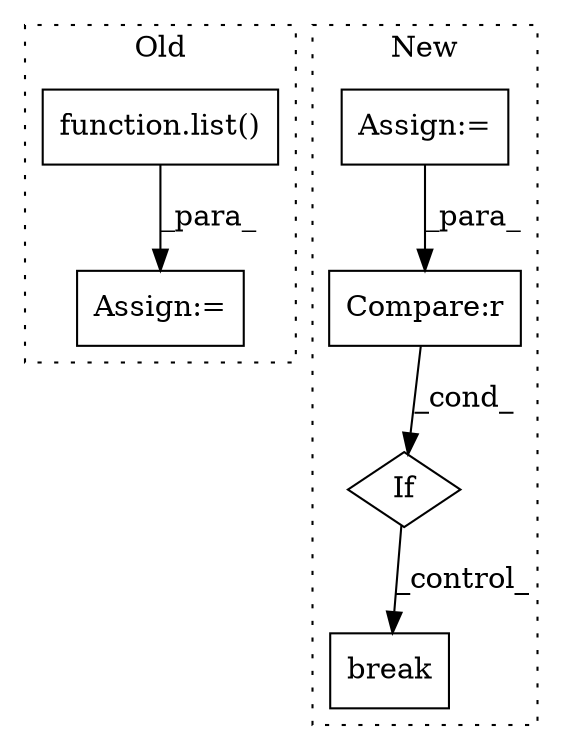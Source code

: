 digraph G {
subgraph cluster0 {
1 [label="function.list()" a="75" s="1044,1070" l="5,1" shape="box"];
5 [label="Assign:=" a="68" s="1323" l="3" shape="box"];
label = "Old";
style="dotted";
}
subgraph cluster1 {
2 [label="break" a="94" s="1762" l="5" shape="box"];
3 [label="If" a="96" s="1235" l="3" shape="diamond"];
4 [label="Compare:r" a="40" s="1238" l="37" shape="box"];
6 [label="Assign:=" a="68" s="1131" l="3" shape="box"];
label = "New";
style="dotted";
}
1 -> 5 [label="_para_"];
3 -> 2 [label="_control_"];
4 -> 3 [label="_cond_"];
6 -> 4 [label="_para_"];
}